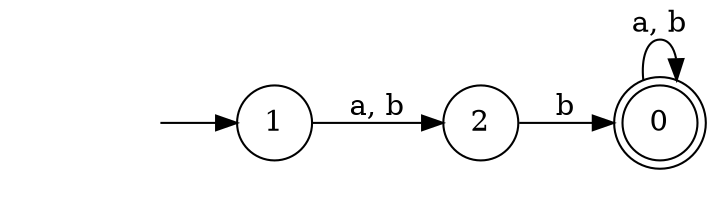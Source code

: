 digraph finite_state_machine { rankdir=LR
	node [shape=doublecircle]
	0

	node [shape=circle]
	fake0 [style=invisible]
	fake0 -> 1

	1 -> 2 [label="a, b"] 
	2 -> 0 [label="b"] 
	0 -> 0 [label="a, b"] 
}
